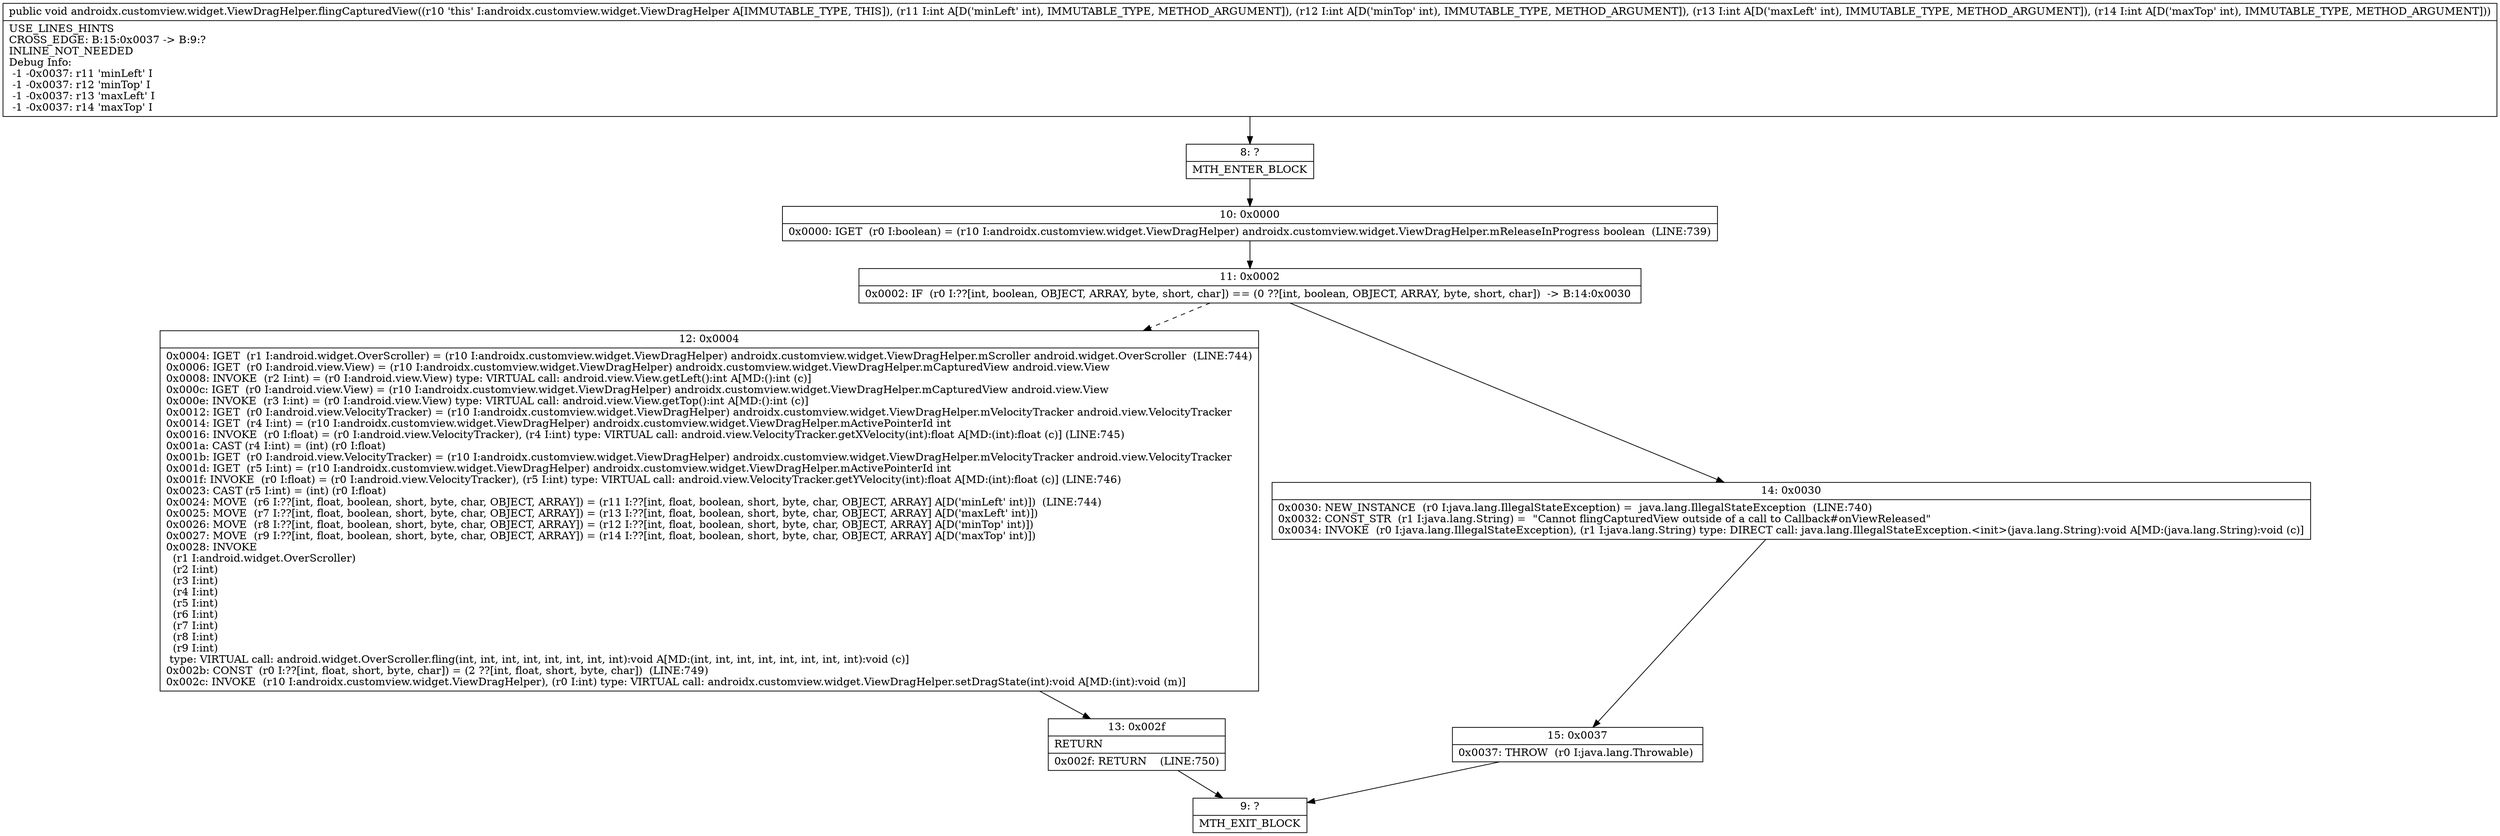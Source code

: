 digraph "CFG forandroidx.customview.widget.ViewDragHelper.flingCapturedView(IIII)V" {
Node_8 [shape=record,label="{8\:\ ?|MTH_ENTER_BLOCK\l}"];
Node_10 [shape=record,label="{10\:\ 0x0000|0x0000: IGET  (r0 I:boolean) = (r10 I:androidx.customview.widget.ViewDragHelper) androidx.customview.widget.ViewDragHelper.mReleaseInProgress boolean  (LINE:739)\l}"];
Node_11 [shape=record,label="{11\:\ 0x0002|0x0002: IF  (r0 I:??[int, boolean, OBJECT, ARRAY, byte, short, char]) == (0 ??[int, boolean, OBJECT, ARRAY, byte, short, char])  \-\> B:14:0x0030 \l}"];
Node_12 [shape=record,label="{12\:\ 0x0004|0x0004: IGET  (r1 I:android.widget.OverScroller) = (r10 I:androidx.customview.widget.ViewDragHelper) androidx.customview.widget.ViewDragHelper.mScroller android.widget.OverScroller  (LINE:744)\l0x0006: IGET  (r0 I:android.view.View) = (r10 I:androidx.customview.widget.ViewDragHelper) androidx.customview.widget.ViewDragHelper.mCapturedView android.view.View \l0x0008: INVOKE  (r2 I:int) = (r0 I:android.view.View) type: VIRTUAL call: android.view.View.getLeft():int A[MD:():int (c)]\l0x000c: IGET  (r0 I:android.view.View) = (r10 I:androidx.customview.widget.ViewDragHelper) androidx.customview.widget.ViewDragHelper.mCapturedView android.view.View \l0x000e: INVOKE  (r3 I:int) = (r0 I:android.view.View) type: VIRTUAL call: android.view.View.getTop():int A[MD:():int (c)]\l0x0012: IGET  (r0 I:android.view.VelocityTracker) = (r10 I:androidx.customview.widget.ViewDragHelper) androidx.customview.widget.ViewDragHelper.mVelocityTracker android.view.VelocityTracker \l0x0014: IGET  (r4 I:int) = (r10 I:androidx.customview.widget.ViewDragHelper) androidx.customview.widget.ViewDragHelper.mActivePointerId int \l0x0016: INVOKE  (r0 I:float) = (r0 I:android.view.VelocityTracker), (r4 I:int) type: VIRTUAL call: android.view.VelocityTracker.getXVelocity(int):float A[MD:(int):float (c)] (LINE:745)\l0x001a: CAST (r4 I:int) = (int) (r0 I:float) \l0x001b: IGET  (r0 I:android.view.VelocityTracker) = (r10 I:androidx.customview.widget.ViewDragHelper) androidx.customview.widget.ViewDragHelper.mVelocityTracker android.view.VelocityTracker \l0x001d: IGET  (r5 I:int) = (r10 I:androidx.customview.widget.ViewDragHelper) androidx.customview.widget.ViewDragHelper.mActivePointerId int \l0x001f: INVOKE  (r0 I:float) = (r0 I:android.view.VelocityTracker), (r5 I:int) type: VIRTUAL call: android.view.VelocityTracker.getYVelocity(int):float A[MD:(int):float (c)] (LINE:746)\l0x0023: CAST (r5 I:int) = (int) (r0 I:float) \l0x0024: MOVE  (r6 I:??[int, float, boolean, short, byte, char, OBJECT, ARRAY]) = (r11 I:??[int, float, boolean, short, byte, char, OBJECT, ARRAY] A[D('minLeft' int)])  (LINE:744)\l0x0025: MOVE  (r7 I:??[int, float, boolean, short, byte, char, OBJECT, ARRAY]) = (r13 I:??[int, float, boolean, short, byte, char, OBJECT, ARRAY] A[D('maxLeft' int)]) \l0x0026: MOVE  (r8 I:??[int, float, boolean, short, byte, char, OBJECT, ARRAY]) = (r12 I:??[int, float, boolean, short, byte, char, OBJECT, ARRAY] A[D('minTop' int)]) \l0x0027: MOVE  (r9 I:??[int, float, boolean, short, byte, char, OBJECT, ARRAY]) = (r14 I:??[int, float, boolean, short, byte, char, OBJECT, ARRAY] A[D('maxTop' int)]) \l0x0028: INVOKE  \l  (r1 I:android.widget.OverScroller)\l  (r2 I:int)\l  (r3 I:int)\l  (r4 I:int)\l  (r5 I:int)\l  (r6 I:int)\l  (r7 I:int)\l  (r8 I:int)\l  (r9 I:int)\l type: VIRTUAL call: android.widget.OverScroller.fling(int, int, int, int, int, int, int, int):void A[MD:(int, int, int, int, int, int, int, int):void (c)]\l0x002b: CONST  (r0 I:??[int, float, short, byte, char]) = (2 ??[int, float, short, byte, char])  (LINE:749)\l0x002c: INVOKE  (r10 I:androidx.customview.widget.ViewDragHelper), (r0 I:int) type: VIRTUAL call: androidx.customview.widget.ViewDragHelper.setDragState(int):void A[MD:(int):void (m)]\l}"];
Node_13 [shape=record,label="{13\:\ 0x002f|RETURN\l|0x002f: RETURN    (LINE:750)\l}"];
Node_9 [shape=record,label="{9\:\ ?|MTH_EXIT_BLOCK\l}"];
Node_14 [shape=record,label="{14\:\ 0x0030|0x0030: NEW_INSTANCE  (r0 I:java.lang.IllegalStateException) =  java.lang.IllegalStateException  (LINE:740)\l0x0032: CONST_STR  (r1 I:java.lang.String) =  \"Cannot flingCapturedView outside of a call to Callback#onViewReleased\" \l0x0034: INVOKE  (r0 I:java.lang.IllegalStateException), (r1 I:java.lang.String) type: DIRECT call: java.lang.IllegalStateException.\<init\>(java.lang.String):void A[MD:(java.lang.String):void (c)]\l}"];
Node_15 [shape=record,label="{15\:\ 0x0037|0x0037: THROW  (r0 I:java.lang.Throwable) \l}"];
MethodNode[shape=record,label="{public void androidx.customview.widget.ViewDragHelper.flingCapturedView((r10 'this' I:androidx.customview.widget.ViewDragHelper A[IMMUTABLE_TYPE, THIS]), (r11 I:int A[D('minLeft' int), IMMUTABLE_TYPE, METHOD_ARGUMENT]), (r12 I:int A[D('minTop' int), IMMUTABLE_TYPE, METHOD_ARGUMENT]), (r13 I:int A[D('maxLeft' int), IMMUTABLE_TYPE, METHOD_ARGUMENT]), (r14 I:int A[D('maxTop' int), IMMUTABLE_TYPE, METHOD_ARGUMENT]))  | USE_LINES_HINTS\lCROSS_EDGE: B:15:0x0037 \-\> B:9:?\lINLINE_NOT_NEEDED\lDebug Info:\l  \-1 \-0x0037: r11 'minLeft' I\l  \-1 \-0x0037: r12 'minTop' I\l  \-1 \-0x0037: r13 'maxLeft' I\l  \-1 \-0x0037: r14 'maxTop' I\l}"];
MethodNode -> Node_8;Node_8 -> Node_10;
Node_10 -> Node_11;
Node_11 -> Node_12[style=dashed];
Node_11 -> Node_14;
Node_12 -> Node_13;
Node_13 -> Node_9;
Node_14 -> Node_15;
Node_15 -> Node_9;
}


